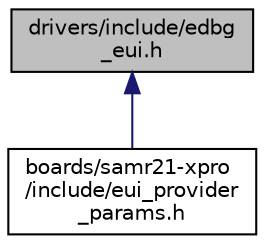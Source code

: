 digraph "drivers/include/edbg_eui.h"
{
 // LATEX_PDF_SIZE
  edge [fontname="Helvetica",fontsize="10",labelfontname="Helvetica",labelfontsize="10"];
  node [fontname="Helvetica",fontsize="10",shape=record];
  Node1 [label="drivers/include/edbg\l_eui.h",height=0.2,width=0.4,color="black", fillcolor="grey75", style="filled", fontcolor="black",tooltip=" "];
  Node1 -> Node2 [dir="back",color="midnightblue",fontsize="10",style="solid",fontname="Helvetica"];
  Node2 [label="boards/samr21-xpro\l/include/eui_provider\l_params.h",height=0.2,width=0.4,color="black", fillcolor="white", style="filled",URL="$samr21-xpro_2include_2eui__provider__params_8h.html",tooltip="EUI providers found on the board."];
}
